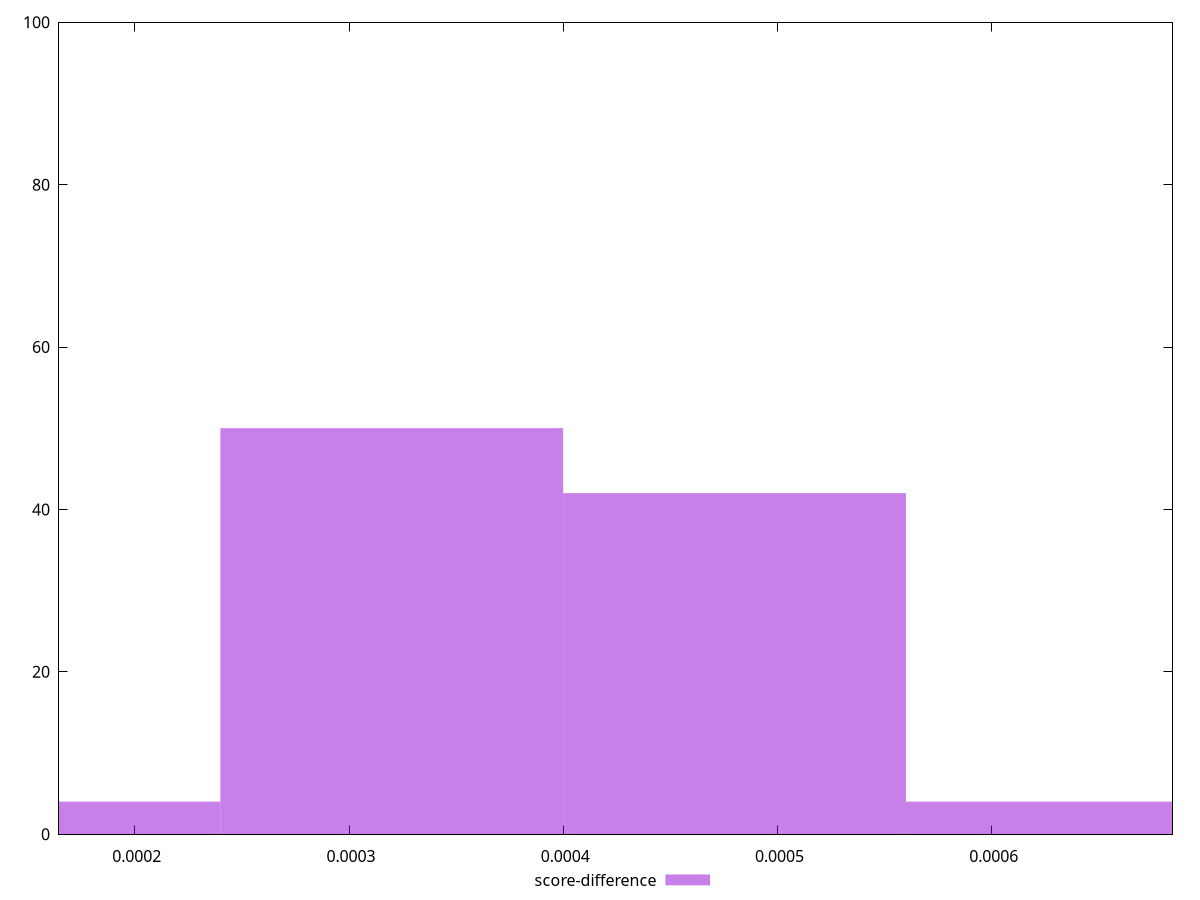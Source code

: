 reset

$scoreDifference <<EOF
0.0004799116576613407 42
0.0003199411051075605 50
0.000639882210215121 4
0.00015997055255378024 4
EOF

set key outside below
set boxwidth 0.00015997055255378024
set xrange [0.00016461939410827853:0.0006843272775783893]
set yrange [0:100]
set trange [0:100]
set style fill transparent solid 0.5 noborder
set terminal svg size 640, 490 enhanced background rgb 'white'
set output "report_00008_2021-01-22T20:58:29.167/mainthread-work-breakdown/samples/pages+cached+noexternal+nofonts/score-difference/histogram.svg"

plot $scoreDifference title "score-difference" with boxes

reset
